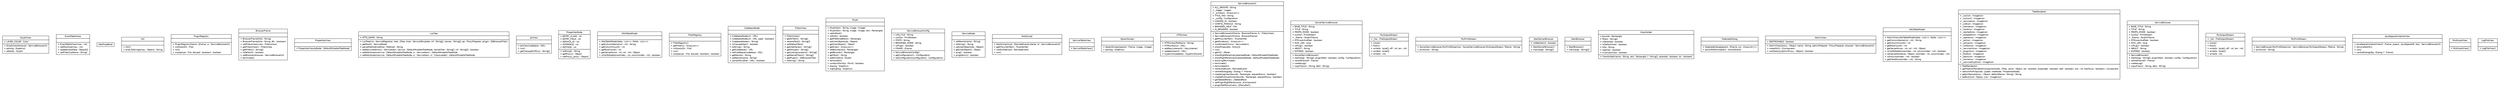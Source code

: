 #!/usr/local/bin/dot
#
# Class diagram 
# Generated by UMLGraph version R5_6 (http://www.umlgraph.org/)
#

digraph G {
	edge [fontname="Helvetica",fontsize=10,labelfontname="Helvetica",labelfontsize=10];
	node [fontname="Helvetica",fontsize=10,shape=plaintext];
	nodesep=0.25;
	ranksep=0.5;
	// sorcer.ssb.tools.plugin.browser.GlyphView
	c65854 [label=<<table title="sorcer.ssb.tools.plugin.browser.GlyphView" border="0" cellborder="1" cellspacing="0" cellpadding="2" port="p" href="./GlyphView.html">
		<tr><td><table border="0" cellspacing="0" cellpadding="1">
<tr><td align="center" balign="center"> GlyphView </td></tr>
		</table></td></tr>
		<tr><td><table border="0" cellspacing="0" cellpadding="1">
<tr><td align="left" balign="left"> + LAYER_COLOR : Color </td></tr>
		</table></td></tr>
		<tr><td><table border="0" cellspacing="0" cellpadding="1">
<tr><td align="left" balign="left"> + GlyphView(browser : ServiceBrowserUI) </td></tr>
<tr><td align="left" balign="left"> + paint(g : Graphics) </td></tr>
<tr><td align="left" balign="left"> + add(obj : Glyph) </td></tr>
		</table></td></tr>
		</table>>, URL="./GlyphView.html", fontname="Helvetica", fontcolor="black", fontsize=10.0];
	// sorcer.ssb.tools.plugin.browser.EventTableView
	c65855 [label=<<table title="sorcer.ssb.tools.plugin.browser.EventTableView" border="0" cellborder="1" cellspacing="0" cellpadding="2" port="p" href="./EventTableView.html">
		<tr><td><table border="0" cellspacing="0" cellpadding="1">
<tr><td align="center" balign="center"> EventTableView </td></tr>
		</table></td></tr>
		<tr><td><table border="0" cellspacing="0" cellpadding="1">
<tr><td align="left" balign="left">  </td></tr>
		</table></td></tr>
		<tr><td><table border="0" cellspacing="0" cellpadding="1">
<tr><td align="left" balign="left"> + EventTableView(max : int) </td></tr>
<tr><td align="left" balign="left"> + setMaxSize(max : int) </td></tr>
<tr><td align="left" balign="left"> + update(newData : Object[]) </td></tr>
<tr><td align="left" balign="left"> + setFilter(lusName : String) </td></tr>
		</table></td></tr>
		</table>>, URL="./EventTableView.html", fontname="Helvetica", fontcolor="black", fontsize=10.0];
	// sorcer.ssb.tools.plugin.browser.AttsPropPanel
	c65856 [label=<<table title="sorcer.ssb.tools.plugin.browser.AttsPropPanel" border="0" cellborder="1" cellspacing="0" cellpadding="2" port="p" href="./AttsPropPanel.html">
		<tr><td><table border="0" cellspacing="0" cellpadding="1">
<tr><td align="center" balign="center"> AttsPropPanel </td></tr>
		</table></td></tr>
		</table>>, URL="./AttsPropPanel.html", fontname="Helvetica", fontcolor="black", fontsize=10.0];
	// sorcer.ssb.tools.plugin.browser.Util
	c65857 [label=<<table title="sorcer.ssb.tools.plugin.browser.Util" border="0" cellborder="1" cellspacing="0" cellpadding="2" port="p" href="./Util.html">
		<tr><td><table border="0" cellspacing="0" cellpadding="1">
<tr><td align="center" balign="center"> Util </td></tr>
		</table></td></tr>
		<tr><td><table border="0" cellspacing="0" cellpadding="1">
<tr><td align="left" balign="left">  </td></tr>
		</table></td></tr>
		<tr><td><table border="0" cellspacing="0" cellpadding="1">
<tr><td align="left" balign="left"> + Util() </td></tr>
<tr><td align="left" balign="left"> + arrayToString(array : Object) : String </td></tr>
		</table></td></tr>
		</table>>, URL="./Util.html", fontname="Helvetica", fontcolor="black", fontsize=10.0];
	// sorcer.ssb.tools.plugin.browser.PluginRegistry
	c65858 [label=<<table title="sorcer.ssb.tools.plugin.browser.PluginRegistry" border="0" cellborder="1" cellspacing="0" cellpadding="2" port="p" href="./PluginRegistry.html">
		<tr><td><table border="0" cellspacing="0" cellpadding="1">
<tr><td align="center" balign="center"> PluginRegistry </td></tr>
		</table></td></tr>
		<tr><td><table border="0" cellspacing="0" cellpadding="1">
<tr><td align="left" balign="left">  </td></tr>
		</table></td></tr>
		<tr><td><table border="0" cellspacing="0" cellpadding="1">
<tr><td align="left" balign="left"> + PluginRegistry(frame : JFrame, ui : ServiceBrowserUI) </td></tr>
<tr><td align="left" balign="left"> + init(toolsDir : File) </td></tr>
<tr><td align="left" balign="left"> + run() </td></tr>
<tr><td align="left" balign="left"> + scanJar(jar : File, doLoad : boolean) : boolean </td></tr>
		</table></td></tr>
		</table>>, URL="./PluginRegistry.html", fontname="Helvetica", fontcolor="black", fontsize=10.0];
	// sorcer.ssb.tools.plugin.browser.BrowserFrame
	c65859 [label=<<table title="sorcer.ssb.tools.plugin.browser.BrowserFrame" border="0" cellborder="1" cellspacing="0" cellpadding="2" port="p" href="./BrowserFrame.html">
		<tr><td><table border="0" cellspacing="0" cellpadding="1">
<tr><td align="center" balign="center"> BrowserFrame </td></tr>
		</table></td></tr>
		<tr><td><table border="0" cellspacing="0" cellpadding="1">
<tr><td align="left" balign="left">  </td></tr>
		</table></td></tr>
		<tr><td><table border="0" cellspacing="0" cellpadding="1">
<tr><td align="left" balign="left"> + BrowserFrame(title : String) </td></tr>
<tr><td align="left" balign="left"> + BrowserFrame(title : String, dfv : boolean) </td></tr>
<tr><td align="left" balign="left"> + setFiltersView(view : FiltersView) </td></tr>
<tr><td align="left" balign="left"> + getFiltersView() : FiltersView </td></tr>
<tr><td align="left" balign="left"> + getFilters() : String[] </td></tr>
<tr><td align="left" balign="left"> + isDefault() : boolean </td></tr>
<tr><td align="left" balign="left"> + setBrowser(browser : ServiceBrowserUI) </td></tr>
<tr><td align="left" balign="left"> + terminate() </td></tr>
		</table></td></tr>
		</table>>, URL="./BrowserFrame.html", fontname="Helvetica", fontcolor="black", fontsize=10.0];
	// sorcer.ssb.tools.plugin.browser.PropertiesView
	c65860 [label=<<table title="sorcer.ssb.tools.plugin.browser.PropertiesView" border="0" cellborder="1" cellspacing="0" cellpadding="2" port="p" href="./PropertiesView.html">
		<tr><td><table border="0" cellspacing="0" cellpadding="1">
<tr><td align="center" balign="center"> PropertiesView </td></tr>
		</table></td></tr>
		<tr><td><table border="0" cellspacing="0" cellpadding="1">
<tr><td align="left" balign="left">  </td></tr>
		</table></td></tr>
		<tr><td><table border="0" cellspacing="0" cellpadding="1">
<tr><td align="left" balign="left"> + PropertiesView(pNode : DefaultMutableTreeNode) </td></tr>
		</table></td></tr>
		</table>>, URL="./PropertiesView.html", fontname="Helvetica", fontcolor="black", fontsize=10.0];
	// sorcer.ssb.tools.plugin.browser.LusTree
	c65861 [label=<<table title="sorcer.ssb.tools.plugin.browser.LusTree" border="0" cellborder="1" cellspacing="0" cellpadding="2" port="p" href="./LusTree.html">
		<tr><td><table border="0" cellspacing="0" cellpadding="1">
<tr><td align="center" balign="center"> LusTree </td></tr>
		</table></td></tr>
		<tr><td><table border="0" cellspacing="0" cellpadding="1">
<tr><td align="left" balign="left"> + ATTS_NAME : String </td></tr>
		</table></td></tr>
		<tr><td><table border="0" cellspacing="0" cellpadding="1">
<tr><td align="left" balign="left"> + LusTree(lus : ServiceRegistrar, tree : JTree, tmpl : ServiceTemplate, inf : String[], names : String[], pp : ProxyPreparer, plugin : SSBrowserFilter) </td></tr>
<tr><td align="left" balign="left"> + getRoot() : ServiceNode </td></tr>
<tr><td align="left" balign="left"> + parseMethod(method : Method) : String </td></tr>
<tr><td align="left" balign="left"> + addServiceItems(si : ServiceItem, service : DefaultMutableTreeNode, nameFilter : String[], inf : String[]) : boolean </td></tr>
<tr><td align="left" balign="left"> + addAttributes(service : DefaultMutableTreeNode, si : ServiceItem) : DefaultMutableTreeNode </td></tr>
<tr><td align="left" balign="left"> + addAttributes(service : DefaultMutableTreeNode, si : ServiceItem, cl : ClassLoader) : DefaultMutableTreeNode </td></tr>
		</table></td></tr>
		</table>>, URL="./LusTree.html", fontname="Helvetica", fontcolor="black", fontsize=10.0];
	// sorcer.ssb.tools.plugin.browser.JarView
	c65862 [label=<<table title="sorcer.ssb.tools.plugin.browser.JarView" border="0" cellborder="1" cellspacing="0" cellpadding="2" port="p" href="./JarView.html">
		<tr><td><table border="0" cellspacing="0" cellpadding="1">
<tr><td align="center" balign="center"> JarView </td></tr>
		</table></td></tr>
		<tr><td><table border="0" cellspacing="0" cellpadding="1">
<tr><td align="left" balign="left">  </td></tr>
		</table></td></tr>
		<tr><td><table border="0" cellspacing="0" cellpadding="1">
<tr><td align="left" balign="left"> + JarView(codebase : URL) </td></tr>
<tr><td align="left" balign="left"> + run() </td></tr>
<tr><td align="left" balign="left"> + getClasspathURLs() : String[] </td></tr>
		</table></td></tr>
		</table>>, URL="./JarView.html", fontname="Helvetica", fontcolor="black", fontsize=10.0];
	// sorcer.ssb.tools.plugin.browser.PropertiesNode
	c65863 [label=<<table title="sorcer.ssb.tools.plugin.browser.PropertiesNode" border="0" cellborder="1" cellspacing="0" cellpadding="2" port="p" href="./PropertiesNode.html">
		<tr><td><table border="0" cellspacing="0" cellpadding="1">
<tr><td align="center" balign="center"> PropertiesNode </td></tr>
		</table></td></tr>
		<tr><td><table border="0" cellspacing="0" cellpadding="1">
<tr><td align="left" balign="left"> + ENTRY_CLASS : int </td></tr>
<tr><td align="left" balign="left"> + ENTRY_FIELD : int </td></tr>
<tr><td align="left" balign="left"> + SERVICE_ID : int </td></tr>
<tr><td align="left" balign="left"> + INTERFACE : int </td></tr>
<tr><td align="left" balign="left"> + METHOD : int </td></tr>
		</table></td></tr>
		<tr><td><table border="0" cellspacing="0" cellpadding="1">
<tr><td align="left" balign="left"> + toString() : String </td></tr>
<tr><td align="left" balign="left"> + getProxy() : Object </td></tr>
<tr><td align="left" balign="left"> + setProxy(_proxy : Object) </td></tr>
		</table></td></tr>
		</table>>, URL="./PropertiesNode.html", fontname="Helvetica", fontcolor="black", fontsize=10.0];
	// sorcer.ssb.tools.plugin.browser.AttsTableModel
	c65864 [label=<<table title="sorcer.ssb.tools.plugin.browser.AttsTableModel" border="0" cellborder="1" cellspacing="0" cellpadding="2" port="p" href="./AttsTableModel.html">
		<tr><td><table border="0" cellspacing="0" cellpadding="1">
<tr><td align="center" balign="center"> AttsTableModel </td></tr>
		</table></td></tr>
		<tr><td><table border="0" cellspacing="0" cellpadding="1">
<tr><td align="left" balign="left">  </td></tr>
		</table></td></tr>
		<tr><td><table border="0" cellspacing="0" cellpadding="1">
<tr><td align="left" balign="left"> + AttsTableModel(data : List&lt;&gt;, fields : List&lt;&gt;) </td></tr>
<tr><td align="left" balign="left"> + getColumnName(col : int) : String </td></tr>
<tr><td align="left" balign="left"> + getColumnCount() : int </td></tr>
<tr><td align="left" balign="left"> + getRowCount() : int </td></tr>
<tr><td align="left" balign="left"> + getValueAt(row : int, col : int) : Object </td></tr>
<tr><td align="left" balign="left"> + isCellEditable(rowIndex : int, columnIndex : int) : boolean </td></tr>
		</table></td></tr>
		</table>>, URL="./AttsTableModel.html", fontname="Helvetica", fontcolor="black", fontsize=10.0];
	// sorcer.ssb.tools.plugin.browser.FilterRegistry
	c65865 [label=<<table title="sorcer.ssb.tools.plugin.browser.FilterRegistry" border="0" cellborder="1" cellspacing="0" cellpadding="2" port="p" href="./FilterRegistry.html">
		<tr><td><table border="0" cellspacing="0" cellpadding="1">
<tr><td align="center" balign="center"> FilterRegistry </td></tr>
		</table></td></tr>
		<tr><td><table border="0" cellspacing="0" cellpadding="1">
<tr><td align="left" balign="left">  </td></tr>
		</table></td></tr>
		<tr><td><table border="0" cellspacing="0" cellpadding="1">
<tr><td align="left" balign="left"> + FilterRegistry() </td></tr>
<tr><td align="left" balign="left"> + getFilters() : ArrayList&lt;&gt; </td></tr>
<tr><td align="left" balign="left"> + init(toolsDir : File) </td></tr>
<tr><td align="left" balign="left"> + run() </td></tr>
<tr><td align="left" balign="left"> + scanJar(jar : File, doLoad : boolean) : boolean </td></tr>
		</table></td></tr>
		</table>>, URL="./FilterRegistry.html", fontname="Helvetica", fontcolor="black", fontsize=10.0];
	// sorcer.ssb.tools.plugin.browser.CodebaseNode
	c65866 [label=<<table title="sorcer.ssb.tools.plugin.browser.CodebaseNode" border="0" cellborder="1" cellspacing="0" cellpadding="2" port="p" href="./CodebaseNode.html">
		<tr><td><table border="0" cellspacing="0" cellpadding="1">
<tr><td align="center" balign="center"> CodebaseNode </td></tr>
		</table></td></tr>
		<tr><td><table border="0" cellspacing="0" cellpadding="1">
<tr><td align="left" balign="left">  </td></tr>
		</table></td></tr>
		<tr><td><table border="0" cellspacing="0" cellpadding="1">
<tr><td align="left" balign="left"> + CodebaseNode(url : URL) </td></tr>
<tr><td align="left" balign="left"> + CodebaseNode(url : URL, cpJar : boolean) </td></tr>
<tr><td align="left" balign="left"> + CodebaseNode(n : String) </td></tr>
<tr><td align="left" balign="left"> + isClasspathJar() : boolean </td></tr>
<tr><td align="left" balign="left"> + toString() : String </td></tr>
<tr><td align="left" balign="left"> + getCodebase() : URL </td></tr>
<tr><td align="left" balign="left"> + setCodebase(codebase : URL) </td></tr>
<tr><td align="left" balign="left"> + getName() : String </td></tr>
<tr><td align="left" balign="left"> + setName(name : String) </td></tr>
<tr><td align="left" balign="left"> + sameURL(other : URL) : boolean </td></tr>
		</table></td></tr>
		</table>>, URL="./CodebaseNode.html", fontname="Helvetica", fontcolor="black", fontsize=10.0];
	// sorcer.ssb.tools.plugin.browser.FiltersView
	c65867 [label=<<table title="sorcer.ssb.tools.plugin.browser.FiltersView" border="0" cellborder="1" cellspacing="0" cellpadding="2" port="p" href="./FiltersView.html">
		<tr><td><table border="0" cellspacing="0" cellpadding="1">
<tr><td align="center" balign="center"> FiltersView </td></tr>
		</table></td></tr>
		<tr><td><table border="0" cellspacing="0" cellpadding="1">
<tr><td align="left" balign="left">  </td></tr>
		</table></td></tr>
		<tr><td><table border="0" cellspacing="0" cellpadding="1">
<tr><td align="left" balign="left"> + FiltersView() </td></tr>
<tr><td align="left" balign="left"> + getAllText() : String[] </td></tr>
<tr><td align="left" balign="left"> + restoreText(t : String[]) </td></tr>
<tr><td align="left" balign="left"> + setDefaultText() </td></tr>
<tr><td align="left" balign="left"> + getInterfaces() : String[] </td></tr>
<tr><td align="left" balign="left"> + getGroups() : String[] </td></tr>
<tr><td align="left" balign="left"> + getLookupLocators() : String[] </td></tr>
<tr><td align="left" balign="left"> + getNameFilters() : String[] </td></tr>
<tr><td align="left" balign="left"> + getPlugin() : SSBrowserFilter </td></tr>
<tr><td align="left" balign="left"> + toString() : String </td></tr>
		</table></td></tr>
		</table>>, URL="./FiltersView.html", fontname="Helvetica", fontcolor="black", fontsize=10.0];
	// sorcer.ssb.tools.plugin.browser.Glyph
	c65868 [label=<<table title="sorcer.ssb.tools.plugin.browser.Glyph" border="0" cellborder="1" cellspacing="0" cellpadding="2" port="p" href="./Glyph.html">
		<tr><td><table border="0" cellspacing="0" cellpadding="1">
<tr><td align="center" balign="center"> Glyph </td></tr>
		</table></td></tr>
		<tr><td><table border="0" cellspacing="0" cellpadding="1">
<tr><td align="left" balign="left">  </td></tr>
		</table></td></tr>
		<tr><td><table border="0" cellspacing="0" cellpadding="1">
<tr><td align="left" balign="left"> + Glyph(text : String, image : Image) </td></tr>
<tr><td align="left" balign="left"> + Glyph(text : String, image : Image, rect : Rectangle) </td></tr>
<tr><td align="left" balign="left"> + setAsRoot() </td></tr>
<tr><td align="left" balign="left"> + isRoot() : boolean </td></tr>
<tr><td align="left" balign="left"> + getPreferredRect() : Rectangle </td></tr>
<tr><td align="left" balign="left"> + setUserObject(obj : Object) </td></tr>
<tr><td align="left" balign="left"> + getUserObject() : Object </td></tr>
<tr><td align="left" balign="left"> + getKids() : ArrayList&lt;&gt; </td></tr>
<tr><td align="left" balign="left"> + setBounds(rect : Rectangle) </td></tr>
<tr><td align="left" balign="left"> + getBounds() : Rectangle </td></tr>
<tr><td align="left" balign="left"> + getText() : String </td></tr>
<tr><td align="left" balign="left"> + addChild(kid : Glyph) </td></tr>
<tr><td align="left" balign="left"> + removeAll() </td></tr>
<tr><td align="left" balign="left"> + containsPoint(p : Point) : boolean </td></tr>
<tr><td align="left" balign="left"> + draw(g : Graphics) </td></tr>
<tr><td align="left" balign="left"> + highlight(g : Graphics) </td></tr>
		</table></td></tr>
		</table>>, URL="./Glyph.html", fontname="Helvetica", fontcolor="black", fontsize=10.0];
	// sorcer.ssb.tools.plugin.browser.ServiceBrowserConfig
	c65869 [label=<<table title="sorcer.ssb.tools.plugin.browser.ServiceBrowserConfig" border="0" cellborder="1" cellspacing="0" cellpadding="2" port="p" href="./ServiceBrowserConfig.html">
		<tr><td><table border="0" cellspacing="0" cellpadding="1">
<tr><td align="center" balign="center"> ServiceBrowserConfig </td></tr>
		</table></td></tr>
		<tr><td><table border="0" cellspacing="0" cellpadding="1">
<tr><td align="left" balign="left"> + LOG_FILE : String </td></tr>
<tr><td align="left" balign="left"> + sysOut : PrintStream </td></tr>
<tr><td align="left" balign="left"> + STATE : String </td></tr>
<tr><td align="left" balign="left"> + BROWSER_HOME : String </td></tr>
<tr><td align="left" balign="left"> + isPlugin : boolean </td></tr>
<tr><td align="left" balign="left"> + FRAME : JFrame </td></tr>
		</table></td></tr>
		<tr><td><table border="0" cellspacing="0" cellpadding="1">
<tr><td align="left" balign="left"> + ServiceBrowserConfig() </td></tr>
<tr><td align="left" balign="left"> + getConfiguration() : Configuration </td></tr>
<tr><td align="left" balign="left"> + setConfiguration(configuration : Configuration) </td></tr>
		</table></td></tr>
		</table>>, URL="./ServiceBrowserConfig.html", fontname="Helvetica", fontcolor="black", fontsize=10.0];
	// sorcer.ssb.tools.plugin.browser.ServiceNode
	c65870 [label=<<table title="sorcer.ssb.tools.plugin.browser.ServiceNode" border="0" cellborder="1" cellspacing="0" cellpadding="2" port="p" href="./ServiceNode.html">
		<tr><td><table border="0" cellspacing="0" cellpadding="1">
<tr><td align="center" balign="center"> ServiceNode </td></tr>
		</table></td></tr>
		<tr><td><table border="0" cellspacing="0" cellpadding="1">
<tr><td align="left" balign="left">  </td></tr>
		</table></td></tr>
		<tr><td><table border="0" cellspacing="0" cellpadding="1">
<tr><td align="left" balign="left"> + setName(name : String) </td></tr>
<tr><td align="left" balign="left"> + toString() : String </td></tr>
<tr><td align="left" balign="left"> + setUserObject(obj : Object) </td></tr>
<tr><td align="left" balign="left"> + getUserObject() : Object </td></tr>
<tr><td align="left" balign="left"> + ping() : boolean </td></tr>
<tr><td align="left" balign="left"> + pingAdmin() : boolean </td></tr>
		</table></td></tr>
		</table>>, URL="./ServiceNode.html", fontname="Helvetica", fontcolor="black", fontsize=10.0];
	// sorcer.ssb.tools.plugin.browser.NotifyImpl
	c65871 [label=<<table title="sorcer.ssb.tools.plugin.browser.NotifyImpl" border="0" cellborder="1" cellspacing="0" cellpadding="2" port="p" href="./NotifyImpl.html">
		<tr><td><table border="0" cellspacing="0" cellpadding="1">
<tr><td align="center" balign="center"> NotifyImpl </td></tr>
		</table></td></tr>
		<tr><td><table border="0" cellspacing="0" cellpadding="1">
<tr><td align="left" balign="left">  </td></tr>
		</table></td></tr>
		<tr><td><table border="0" cellspacing="0" cellpadding="1">
<tr><td align="left" balign="left"> + NotifyImpl(impl : RemoteEventListener, bi : ServiceBrowserUI) </td></tr>
<tr><td align="left" balign="left"> + getProxyVerifier() : TrustVerifier </td></tr>
<tr><td align="left" balign="left"> + notify(theEvent : RemoteEvent) </td></tr>
<tr><td align="left" balign="left"> + run() </td></tr>
		</table></td></tr>
		</table>>, URL="./NotifyImpl.html", fontname="Helvetica", fontcolor="black", fontsize=10.0];
	// sorcer.ssb.tools.plugin.browser.ServiceTableView
	c65872 [label=<<table title="sorcer.ssb.tools.plugin.browser.ServiceTableView" border="0" cellborder="1" cellspacing="0" cellpadding="2" port="p" href="./ServiceTableView.html">
		<tr><td><table border="0" cellspacing="0" cellpadding="1">
<tr><td align="center" balign="center"> ServiceTableView </td></tr>
		</table></td></tr>
		<tr><td><table border="0" cellspacing="0" cellpadding="1">
<tr><td align="left" balign="left">  </td></tr>
		</table></td></tr>
		<tr><td><table border="0" cellspacing="0" cellpadding="1">
<tr><td align="left" balign="left"> + ServiceTableView() </td></tr>
		</table></td></tr>
		</table>>, URL="./ServiceTableView.html", fontname="Helvetica", fontcolor="black", fontsize=10.0];
	// sorcer.ssb.tools.plugin.browser.SplashScreen
	c65873 [label=<<table title="sorcer.ssb.tools.plugin.browser.SplashScreen" border="0" cellborder="1" cellspacing="0" cellpadding="2" port="p" href="./SplashScreen.html">
		<tr><td><table border="0" cellspacing="0" cellpadding="1">
<tr><td align="center" balign="center"> SplashScreen </td></tr>
		</table></td></tr>
		<tr><td><table border="0" cellspacing="0" cellpadding="1">
<tr><td align="left" balign="left">  </td></tr>
		</table></td></tr>
		<tr><td><table border="0" cellspacing="0" cellpadding="1">
<tr><td align="left" balign="left"> + SplashScreen(parent : Frame, image : Image) </td></tr>
<tr><td align="left" balign="left"> + paint(g : Graphics) </td></tr>
		</table></td></tr>
		</table>>, URL="./SplashScreen.html", fontname="Helvetica", fontcolor="black", fontsize=10.0];
	// sorcer.ssb.tools.plugin.browser.HTMLView
	c65874 [label=<<table title="sorcer.ssb.tools.plugin.browser.HTMLView" border="0" cellborder="1" cellspacing="0" cellpadding="2" port="p" href="./HTMLView.html">
		<tr><td><table border="0" cellspacing="0" cellpadding="1">
<tr><td align="center" balign="center"> HTMLView </td></tr>
		</table></td></tr>
		<tr><td><table border="0" cellspacing="0" cellpadding="1">
<tr><td align="left" balign="left">  </td></tr>
		</table></td></tr>
		<tr><td><table border="0" cellspacing="0" cellpadding="1">
<tr><td align="left" balign="left"> + HTMLView(fileName : String) </td></tr>
<tr><td align="left" balign="left"> + HTMLView(url : URL) </td></tr>
<tr><td align="left" balign="left"> + addKeyListener(kl : KeyListener) </td></tr>
<tr><td align="left" balign="left"> + update(newUrl : URL) </td></tr>
<tr><td align="left" balign="left"> + hyperlinkUpdate(e : HyperlinkEvent) </td></tr>
		</table></td></tr>
		</table>>, URL="./HTMLView.html", fontname="Helvetica", fontcolor="black", fontsize=10.0];
	// sorcer.ssb.tools.plugin.browser.ServiceBrowserUI
	c65875 [label=<<table title="sorcer.ssb.tools.plugin.browser.ServiceBrowserUI" border="0" cellborder="1" cellspacing="0" cellpadding="2" port="p" href="./ServiceBrowserUI.html">
		<tr><td><table border="0" cellspacing="0" cellpadding="1">
<tr><td align="center" balign="center"> ServiceBrowserUI </td></tr>
		</table></td></tr>
		<tr><td><table border="0" cellspacing="0" cellpadding="1">
<tr><td align="left" balign="left"> + ALL_GROUPS : String </td></tr>
<tr><td align="left" balign="left"> + _logger : Logger </td></tr>
<tr><td align="left" balign="left"> + _windows : ArrayList&lt;&gt; </td></tr>
<tr><td align="left" balign="left"> + TITLE_TAG : String </td></tr>
<tr><td align="left" balign="left"> + _config : Configuration </td></tr>
<tr><td align="left" balign="left"> + LOGGED_IN : boolean </td></tr>
<tr><td align="left" balign="left"> + CONFIG_MODULE : String </td></tr>
<tr><td align="left" balign="left"> + BRANDED_HELP : File </td></tr>
<tr><td align="left" balign="left"> + IS_BRANDED : boolean </td></tr>
		</table></td></tr>
		<tr><td><table border="0" cellspacing="0" cellpadding="1">
<tr><td align="left" balign="left"> + ServiceBrowserUI(frame : BrowserFrame, fv : FiltersView) </td></tr>
<tr><td align="left" balign="left"> + ServiceBrowserUI(frame : BrowserFrame) </td></tr>
<tr><td align="left" balign="left"> + getProxyVerifier() : TrustVerifier </td></tr>
<tr><td align="left" balign="left"> + getWindows() : ArrayList&lt;&gt; </td></tr>
<tr><td align="left" balign="left"> + iconDoubleClick(si : ServiceItem) </td></tr>
<tr><td align="left" balign="left"> + showProps(atts : Entry[]) </td></tr>
<tr><td align="left" balign="left"> + run() </td></tr>
<tr><td align="left" balign="left"> + getUI() : JPanel </td></tr>
<tr><td align="left" balign="left"> + showRightPaneImpl(selectedNode : DefaultMutableTreeNode) </td></tr>
<tr><td align="left" balign="left"> + showRightPaneImpl2(selectedNode : DefaultMutableTreeNode) </td></tr>
<tr><td align="left" balign="left"> + blockingTerminate() </td></tr>
<tr><td align="left" balign="left"> + terminate() </td></tr>
<tr><td align="left" balign="left"> + terminateAll() </td></tr>
<tr><td align="left" balign="left"> + notify(theEvent : RemoteEvent) </td></tr>
<tr><td align="left" balign="left"> + centreDialog(dlg : Dialog, f : Frame) </td></tr>
<tr><td align="left" balign="left"> + createLogView(bounds : Rectangle, requestFocus : boolean) </td></tr>
<tr><td align="left" balign="left"> + createMulticastView(bounds : Rectangle, requestFocus : boolean) </td></tr>
<tr><td align="left" balign="left"> + getTabbedPane() : JTabbedPane </td></tr>
<tr><td align="left" balign="left"> + setPluginRightPane(comp : JComponent) </td></tr>
<tr><td align="left" balign="left"> + pluginSetMenu(menu : JMenuItem) </td></tr>
		</table></td></tr>
		</table>>, URL="./ServiceBrowserUI.html", fontname="Helvetica", fontcolor="black", fontsize=10.0];
	// sorcer.ssb.tools.plugin.browser.SorcerServiceBrowser
	c65876 [label=<<table title="sorcer.ssb.tools.plugin.browser.SorcerServiceBrowser" border="0" cellborder="1" cellspacing="0" cellpadding="2" port="p" href="./SorcerServiceBrowser.html">
		<tr><td><table border="0" cellspacing="0" cellpadding="1">
<tr><td align="center" balign="center"> SorcerServiceBrowser </td></tr>
		</table></td></tr>
		<tr><td><table border="0" cellspacing="0" cellpadding="1">
<tr><td align="left" balign="left"> + BASE_TITLE : String </td></tr>
<tr><td align="left" balign="left"> + TITLE : String </td></tr>
<tr><td align="left" balign="left"> + PROPS_MODE : boolean </td></tr>
<tr><td align="left" balign="left"> + sysOut : PrintStream </td></tr>
<tr><td align="left" balign="left"> + _theme : StudioTheme </td></tr>
<tr><td align="left" balign="left"> + GTKLookAndFeel : boolean </td></tr>
<tr><td align="left" balign="left"> + MAX_LEN : long </td></tr>
<tr><td align="left" balign="left"> + isPlugin : boolean </td></tr>
<tr><td align="left" balign="left"> + ABOUT : String </td></tr>
<tr><td align="left" balign="left"> + EXPIRED : boolean </td></tr>
		</table></td></tr>
		<tr><td><table border="0" cellspacing="0" cellpadding="1">
<tr><td align="left" balign="left"> + SorcerServiceBrowser() </td></tr>
<tr><td align="left" balign="left"> + start(args : String[], pluginStart : boolean, config : Configuration) </td></tr>
<tr><td align="left" balign="left"> + centreFrame(f : Frame) </td></tr>
<tr><td align="left" balign="left"> + createLog() </td></tr>
<tr><td align="left" balign="left"> + copyFile(src : String, dest : String) </td></tr>
		</table></td></tr>
		</table>>, URL="./SorcerServiceBrowser.html", fontname="Helvetica", fontcolor="black", fontsize=10.0];
	// sorcer.ssb.tools.plugin.browser.SorcerServiceBrowser.MyOutputStream
	c65877 [label=<<table title="sorcer.ssb.tools.plugin.browser.SorcerServiceBrowser.MyOutputStream" border="0" cellborder="1" cellspacing="0" cellpadding="2" port="p" href="./SorcerServiceBrowser.MyOutputStream.html">
		<tr><td><table border="0" cellspacing="0" cellpadding="1">
<tr><td align="center" balign="center"> MyOutputStream </td></tr>
		</table></td></tr>
		<tr><td><table border="0" cellspacing="0" cellpadding="1">
<tr><td align="left" balign="left"> + _fos : FileOutputStream </td></tr>
		</table></td></tr>
		<tr><td><table border="0" cellspacing="0" cellpadding="1">
<tr><td align="left" balign="left"> + close() </td></tr>
<tr><td align="left" balign="left"> + flush() </td></tr>
<tr><td align="left" balign="left"> + write(b : byte[], off : int, len : int) </td></tr>
<tr><td align="left" balign="left"> + write(b : byte[]) </td></tr>
<tr><td align="left" balign="left"> + write(b : int) </td></tr>
		</table></td></tr>
		</table>>, URL="./SorcerServiceBrowser.MyOutputStream.html", fontname="Helvetica", fontcolor="black", fontsize=10.0];
	// sorcer.ssb.tools.plugin.browser.SorcerServiceBrowser.MyPrintStream
	c65878 [label=<<table title="sorcer.ssb.tools.plugin.browser.SorcerServiceBrowser.MyPrintStream" border="0" cellborder="1" cellspacing="0" cellpadding="2" port="p" href="./SorcerServiceBrowser.MyPrintStream.html">
		<tr><td><table border="0" cellspacing="0" cellpadding="1">
<tr><td align="center" balign="center"> MyPrintStream </td></tr>
		</table></td></tr>
		<tr><td><table border="0" cellspacing="0" cellpadding="1">
<tr><td align="left" balign="left">  </td></tr>
		</table></td></tr>
		<tr><td><table border="0" cellspacing="0" cellpadding="1">
<tr><td align="left" balign="left"> + SorcerServiceBrowser.MyPrintStream(os : SorcerServiceBrowser.MyOutputStream, fName : String) </td></tr>
<tr><td align="left" balign="left"> + println(str : String) </td></tr>
		</table></td></tr>
		</table>>, URL="./SorcerServiceBrowser.MyPrintStream.html", fontname="Helvetica", fontcolor="black", fontsize=10.0];
	// sorcer.ssb.tools.plugin.browser.StartSorcerBrowser
	c65879 [label=<<table title="sorcer.ssb.tools.plugin.browser.StartSorcerBrowser" border="0" cellborder="1" cellspacing="0" cellpadding="2" port="p" href="./StartSorcerBrowser.html">
		<tr><td><table border="0" cellspacing="0" cellpadding="1">
<tr><td align="center" balign="center"> StartSorcerBrowser </td></tr>
		</table></td></tr>
		<tr><td><table border="0" cellspacing="0" cellpadding="1">
<tr><td align="left" balign="left"> + isWebsterInt : boolean </td></tr>
		</table></td></tr>
		<tr><td><table border="0" cellspacing="0" cellpadding="1">
<tr><td align="left" balign="left"> + StartSorcerBrowser() </td></tr>
<tr><td align="left" balign="left"> + main(args : String[]) </td></tr>
		</table></td></tr>
		</table>>, URL="./StartSorcerBrowser.html", fontname="Helvetica", fontcolor="black", fontsize=10.0];
	// sorcer.ssb.tools.plugin.browser.StartBrowser
	c65880 [label=<<table title="sorcer.ssb.tools.plugin.browser.StartBrowser" border="0" cellborder="1" cellspacing="0" cellpadding="2" port="p" href="./StartBrowser.html">
		<tr><td><table border="0" cellspacing="0" cellpadding="1">
<tr><td align="center" balign="center"> StartBrowser </td></tr>
		</table></td></tr>
		<tr><td><table border="0" cellspacing="0" cellpadding="1">
<tr><td align="left" balign="left">  </td></tr>
		</table></td></tr>
		<tr><td><table border="0" cellspacing="0" cellpadding="1">
<tr><td align="left" balign="left"> + StartBrowser() </td></tr>
<tr><td align="left" balign="left"> + main(args : String[]) </td></tr>
		</table></td></tr>
		</table>>, URL="./StartBrowser.html", fontname="Helvetica", fontcolor="black", fontsize=10.0];
	// sorcer.ssb.tools.plugin.browser.ViewHolder
	c65881 [label=<<table title="sorcer.ssb.tools.plugin.browser.ViewHolder" border="0" cellborder="1" cellspacing="0" cellpadding="2" port="p" href="./ViewHolder.html">
		<tr><td><table border="0" cellspacing="0" cellpadding="1">
<tr><td align="center" balign="center"> ViewHolder </td></tr>
		</table></td></tr>
		<tr><td><table border="0" cellspacing="0" cellpadding="1">
<tr><td align="left" balign="left"> + bounds : Rectangle </td></tr>
<tr><td align="left" balign="left"> + filters : String[] </td></tr>
<tr><td align="left" balign="left"> + isSelected : boolean </td></tr>
<tr><td align="left" balign="left"> + isDefaultView : boolean </td></tr>
<tr><td align="left" balign="left"> + title : String </td></tr>
<tr><td align="left" balign="left"> + logView : boolean </td></tr>
<tr><td align="left" balign="left"> + multicastView : boolean </td></tr>
		</table></td></tr>
		<tr><td><table border="0" cellspacing="0" cellpadding="1">
<tr><td align="left" balign="left"> + ViewHolder(name : String, rect : Rectangle, f : String[], selected : boolean, dv : boolean) </td></tr>
		</table></td></tr>
		</table>>, URL="./ViewHolder.html", fontname="Helvetica", fontcolor="black", fontsize=10.0];
	// sorcer.ssb.tools.plugin.browser.FederateDialog
	c65882 [label=<<table title="sorcer.ssb.tools.plugin.browser.FederateDialog" border="0" cellborder="1" cellspacing="0" cellpadding="2" port="p" href="./FederateDialog.html">
		<tr><td><table border="0" cellspacing="0" cellpadding="1">
<tr><td align="center" balign="center"> FederateDialog </td></tr>
		</table></td></tr>
		<tr><td><table border="0" cellspacing="0" cellpadding="1">
<tr><td align="left" balign="left">  </td></tr>
		</table></td></tr>
		<tr><td><table border="0" cellspacing="0" cellpadding="1">
<tr><td align="left" balign="left"> + FederateDialog(parent : JFrame, lus : ArrayList&lt;&gt;) </td></tr>
<tr><td align="left" balign="left"> + actionPerformed(evt : ActionEvent) </td></tr>
		</table></td></tr>
		</table>>, URL="./FederateDialog.html", fontname="Helvetica", fontcolor="black", fontsize=10.0];
	// sorcer.ssb.tools.plugin.browser.AdminView
	c65883 [label=<<table title="sorcer.ssb.tools.plugin.browser.AdminView" border="0" cellborder="1" cellspacing="0" cellpadding="2" port="p" href="./AdminView.html">
		<tr><td><table border="0" cellspacing="0" cellpadding="1">
<tr><td align="center" balign="center"> AdminView </td></tr>
		</table></td></tr>
		<tr><td><table border="0" cellspacing="0" cellpadding="1">
<tr><td align="left" balign="left"> + DESTROYABLE : boolean </td></tr>
		</table></td></tr>
		<tr><td><table border="0" cellspacing="0" cellpadding="1">
<tr><td align="left" balign="left"> + AdminView(proxy : Object, name : String, adminPreparer : ProxyPreparer, browser : ServiceBrowserUI) </td></tr>
<tr><td align="left" balign="left"> + makeGUI() : JComponent </td></tr>
<tr><td align="left" balign="left"> + canDestroy(adminProxy : Object) : boolean </td></tr>
		</table></td></tr>
		</table>>, URL="./AdminView.html", fontname="Helvetica", fontcolor="black", fontsize=10.0];
	// sorcer.ssb.tools.plugin.browser.AdminView.AttsTableModel
	c65884 [label=<<table title="sorcer.ssb.tools.plugin.browser.AdminView.AttsTableModel" border="0" cellborder="1" cellspacing="0" cellpadding="2" port="p" href="./AdminView.AttsTableModel.html">
		<tr><td><table border="0" cellspacing="0" cellpadding="1">
<tr><td align="center" balign="center"> AttsTableModel </td></tr>
		</table></td></tr>
		<tr><td><table border="0" cellspacing="0" cellpadding="1">
<tr><td align="left" balign="left">  </td></tr>
		</table></td></tr>
		<tr><td><table border="0" cellspacing="0" cellpadding="1">
<tr><td align="left" balign="left"> + AdminView.AttsTableModel(data : List&lt;&gt;, fields : List&lt;&gt;) </td></tr>
<tr><td align="left" balign="left"> + getColumnName(col : int) : String </td></tr>
<tr><td align="left" balign="left"> + getColumnCount() : int </td></tr>
<tr><td align="left" balign="left"> + getRowCount() : int </td></tr>
<tr><td align="left" balign="left"> + getValueAt(row : int, col : int) : Object </td></tr>
<tr><td align="left" balign="left"> + isCellEditable(rowIndex : int, columnIndex : int) : boolean </td></tr>
<tr><td align="left" balign="left"> + setValueAt(aValue : Object, rowIndex : int, columnIndex : int) </td></tr>
<tr><td align="left" balign="left"> + isDirty(rowIndex : int) : boolean </td></tr>
<tr><td align="left" balign="left"> + getFieldAt(rowIndex : int) : String </td></tr>
		</table></td></tr>
		</table>>, URL="./AdminView.AttsTableModel.html", fontname="Helvetica", fontcolor="black", fontsize=10.0];
	// sorcer.ssb.tools.plugin.browser.TreeRenderer
	c65885 [label=<<table title="sorcer.ssb.tools.plugin.browser.TreeRenderer" border="0" cellborder="1" cellspacing="0" cellpadding="2" port="p" href="./TreeRenderer.html">
		<tr><td><table border="0" cellspacing="0" cellpadding="1">
<tr><td align="center" balign="center"> TreeRenderer </td></tr>
		</table></td></tr>
		<tr><td><table border="0" cellspacing="0" cellpadding="1">
<tr><td align="left" balign="left"> + _lusIcon : ImageIcon </td></tr>
<tr><td align="left" balign="left"> + _lusIcon2 : ImageIcon </td></tr>
<tr><td align="left" balign="left"> + _serviceIcon : ImageIcon </td></tr>
<tr><td align="left" balign="left"> + _sidIcon : ImageIcon </td></tr>
<tr><td align="left" balign="left"> + _frameIcon : ImageIcon </td></tr>
<tr><td align="left" balign="left"> + _hostIcon : ImageIcon </td></tr>
<tr><td align="left" balign="left"> + _startedIcon : ImageIcon </td></tr>
<tr><td align="left" balign="left"> + _stoppedIcon : ImageIcon </td></tr>
<tr><td align="left" balign="left"> + _spaceIcon : ImageIcon </td></tr>
<tr><td align="left" balign="left"> + _jarIcon : ImageIcon </td></tr>
<tr><td align="left" balign="left"> + _jarCpIcon : ImageIcon </td></tr>
<tr><td align="left" balign="left"> + _luAttsIcon : ImageIcon </td></tr>
<tr><td align="left" balign="left"> + _serviceUIIcon : ImageIcon </td></tr>
<tr><td align="left" balign="left"> + _pluginIcon : ImageIcon </td></tr>
<tr><td align="left" balign="left"> + _fwdIcon : ImageIcon </td></tr>
<tr><td align="left" balign="left"> + _backIcon : ImageIcon </td></tr>
<tr><td align="left" balign="left"> + _homeIcon : ImageIcon </td></tr>
<tr><td align="left" balign="left"> + _serviceGlyphIcon : ImageIcon </td></tr>
		</table></td></tr>
		<tr><td><table border="0" cellspacing="0" cellpadding="1">
<tr><td align="left" balign="left"> + TreeRenderer() </td></tr>
<tr><td align="left" balign="left"> + getTreeCellRendererComponent(tree : JTree, value : Object, sel : boolean, expanded : boolean, leaf : boolean, row : int, hasFocus : boolean) : Component </td></tr>
<tr><td align="left" balign="left"> + setIconForProps(lab : JLabel, treeNode : PropertiesNode) </td></tr>
<tr><td align="left" balign="left"> + getJiniName(proxy : Object, defaultName : String) : String </td></tr>
<tr><td align="left" balign="left"> + addIcon(sid : Object, icon : ImageIcon) </td></tr>
		</table></td></tr>
		</table>>, URL="./TreeRenderer.html", fontname="Helvetica", fontcolor="black", fontsize=10.0];
	// sorcer.ssb.tools.plugin.browser.ServiceBrowser
	c65886 [label=<<table title="sorcer.ssb.tools.plugin.browser.ServiceBrowser" border="0" cellborder="1" cellspacing="0" cellpadding="2" port="p" href="./ServiceBrowser.html">
		<tr><td><table border="0" cellspacing="0" cellpadding="1">
<tr><td align="center" balign="center"> ServiceBrowser </td></tr>
		</table></td></tr>
		<tr><td><table border="0" cellspacing="0" cellpadding="1">
<tr><td align="left" balign="left"> + BASE_TITLE : String </td></tr>
<tr><td align="left" balign="left"> + TITLE : String </td></tr>
<tr><td align="left" balign="left"> + PROPS_MODE : boolean </td></tr>
<tr><td align="left" balign="left"> + sysOut : PrintStream </td></tr>
<tr><td align="left" balign="left"> + _theme : StudioTheme </td></tr>
<tr><td align="left" balign="left"> + GTKLookAndFeel : boolean </td></tr>
<tr><td align="left" balign="left"> + MAX_LEN : long </td></tr>
<tr><td align="left" balign="left"> + isPlugin : boolean </td></tr>
<tr><td align="left" balign="left"> + ABOUT : String </td></tr>
<tr><td align="left" balign="left"> + EXPIRED : boolean </td></tr>
		</table></td></tr>
		<tr><td><table border="0" cellspacing="0" cellpadding="1">
<tr><td align="left" balign="left"> + ServiceBrowser() </td></tr>
<tr><td align="left" balign="left"> + start(args : String[], pluginStart : boolean, config : Configuration) </td></tr>
<tr><td align="left" balign="left"> + centreFrame(f : Frame) </td></tr>
<tr><td align="left" balign="left"> + createLog() </td></tr>
<tr><td align="left" balign="left"> + copyFile(src : String, dest : String) </td></tr>
		</table></td></tr>
		</table>>, URL="./ServiceBrowser.html", fontname="Helvetica", fontcolor="black", fontsize=10.0];
	// sorcer.ssb.tools.plugin.browser.ServiceBrowser.MyOutputStream
	c65887 [label=<<table title="sorcer.ssb.tools.plugin.browser.ServiceBrowser.MyOutputStream" border="0" cellborder="1" cellspacing="0" cellpadding="2" port="p" href="./ServiceBrowser.MyOutputStream.html">
		<tr><td><table border="0" cellspacing="0" cellpadding="1">
<tr><td align="center" balign="center"> MyOutputStream </td></tr>
		</table></td></tr>
		<tr><td><table border="0" cellspacing="0" cellpadding="1">
<tr><td align="left" balign="left"> + _fos : FileOutputStream </td></tr>
		</table></td></tr>
		<tr><td><table border="0" cellspacing="0" cellpadding="1">
<tr><td align="left" balign="left"> + close() </td></tr>
<tr><td align="left" balign="left"> + flush() </td></tr>
<tr><td align="left" balign="left"> + write(b : byte[], off : int, len : int) </td></tr>
<tr><td align="left" balign="left"> + write(b : byte[]) </td></tr>
<tr><td align="left" balign="left"> + write(b : int) </td></tr>
		</table></td></tr>
		</table>>, URL="./ServiceBrowser.MyOutputStream.html", fontname="Helvetica", fontcolor="black", fontsize=10.0];
	// sorcer.ssb.tools.plugin.browser.ServiceBrowser.MyPrintStream
	c65888 [label=<<table title="sorcer.ssb.tools.plugin.browser.ServiceBrowser.MyPrintStream" border="0" cellborder="1" cellspacing="0" cellpadding="2" port="p" href="./ServiceBrowser.MyPrintStream.html">
		<tr><td><table border="0" cellspacing="0" cellpadding="1">
<tr><td align="center" balign="center"> MyPrintStream </td></tr>
		</table></td></tr>
		<tr><td><table border="0" cellspacing="0" cellpadding="1">
<tr><td align="left" balign="left">  </td></tr>
		</table></td></tr>
		<tr><td><table border="0" cellspacing="0" cellpadding="1">
<tr><td align="left" balign="left"> + ServiceBrowser.MyPrintStream(os : ServiceBrowser.MyOutputStream, fName : String) </td></tr>
<tr><td align="left" balign="left"> + println(str : String) </td></tr>
		</table></td></tr>
		</table>>, URL="./ServiceBrowser.MyPrintStream.html", fontname="Helvetica", fontcolor="black", fontsize=10.0];
	// sorcer.ssb.tools.plugin.browser.JavaSpaceContentsView
	c65889 [label=<<table title="sorcer.ssb.tools.plugin.browser.JavaSpaceContentsView" border="0" cellborder="1" cellspacing="0" cellpadding="2" port="p" href="./JavaSpaceContentsView.html">
		<tr><td><table border="0" cellspacing="0" cellpadding="1">
<tr><td align="center" balign="center"> JavaSpaceContentsView </td></tr>
		</table></td></tr>
		<tr><td><table border="0" cellspacing="0" cellpadding="1">
<tr><td align="left" balign="left">  </td></tr>
		</table></td></tr>
		<tr><td><table border="0" cellspacing="0" cellpadding="1">
<tr><td align="left" balign="left"> + JavaSpaceContentsView(f : Frame, jspace : JavaSpace05, sbui : ServiceBrowserUI) </td></tr>
<tr><td align="left" balign="left"> + removeNotify() </td></tr>
<tr><td align="left" balign="left"> + run() </td></tr>
<tr><td align="left" balign="left"> + centreDialog(dlg : Dialog, f : Frame) </td></tr>
		</table></td></tr>
		</table>>, URL="./JavaSpaceContentsView.html", fontname="Helvetica", fontcolor="black", fontsize=10.0];
	// sorcer.ssb.tools.plugin.browser.MulticastView
	c65890 [label=<<table title="sorcer.ssb.tools.plugin.browser.MulticastView" border="0" cellborder="1" cellspacing="0" cellpadding="2" port="p" href="./MulticastView.html">
		<tr><td><table border="0" cellspacing="0" cellpadding="1">
<tr><td align="center" balign="center"> MulticastView </td></tr>
		</table></td></tr>
		<tr><td><table border="0" cellspacing="0" cellpadding="1">
<tr><td align="left" balign="left">  </td></tr>
		</table></td></tr>
		<tr><td><table border="0" cellspacing="0" cellpadding="1">
<tr><td align="left" balign="left"> + MulticastView() </td></tr>
		</table></td></tr>
		</table>>, URL="./MulticastView.html", fontname="Helvetica", fontcolor="black", fontsize=10.0];
	// sorcer.ssb.tools.plugin.browser.LogFileView
	c65891 [label=<<table title="sorcer.ssb.tools.plugin.browser.LogFileView" border="0" cellborder="1" cellspacing="0" cellpadding="2" port="p" href="./LogFileView.html">
		<tr><td><table border="0" cellspacing="0" cellpadding="1">
<tr><td align="center" balign="center"> LogFileView </td></tr>
		</table></td></tr>
		<tr><td><table border="0" cellspacing="0" cellpadding="1">
<tr><td align="left" balign="left">  </td></tr>
		</table></td></tr>
		<tr><td><table border="0" cellspacing="0" cellpadding="1">
<tr><td align="left" balign="left"> + LogFileView() </td></tr>
		</table></td></tr>
		</table>>, URL="./LogFileView.html", fontname="Helvetica", fontcolor="black", fontsize=10.0];
}

